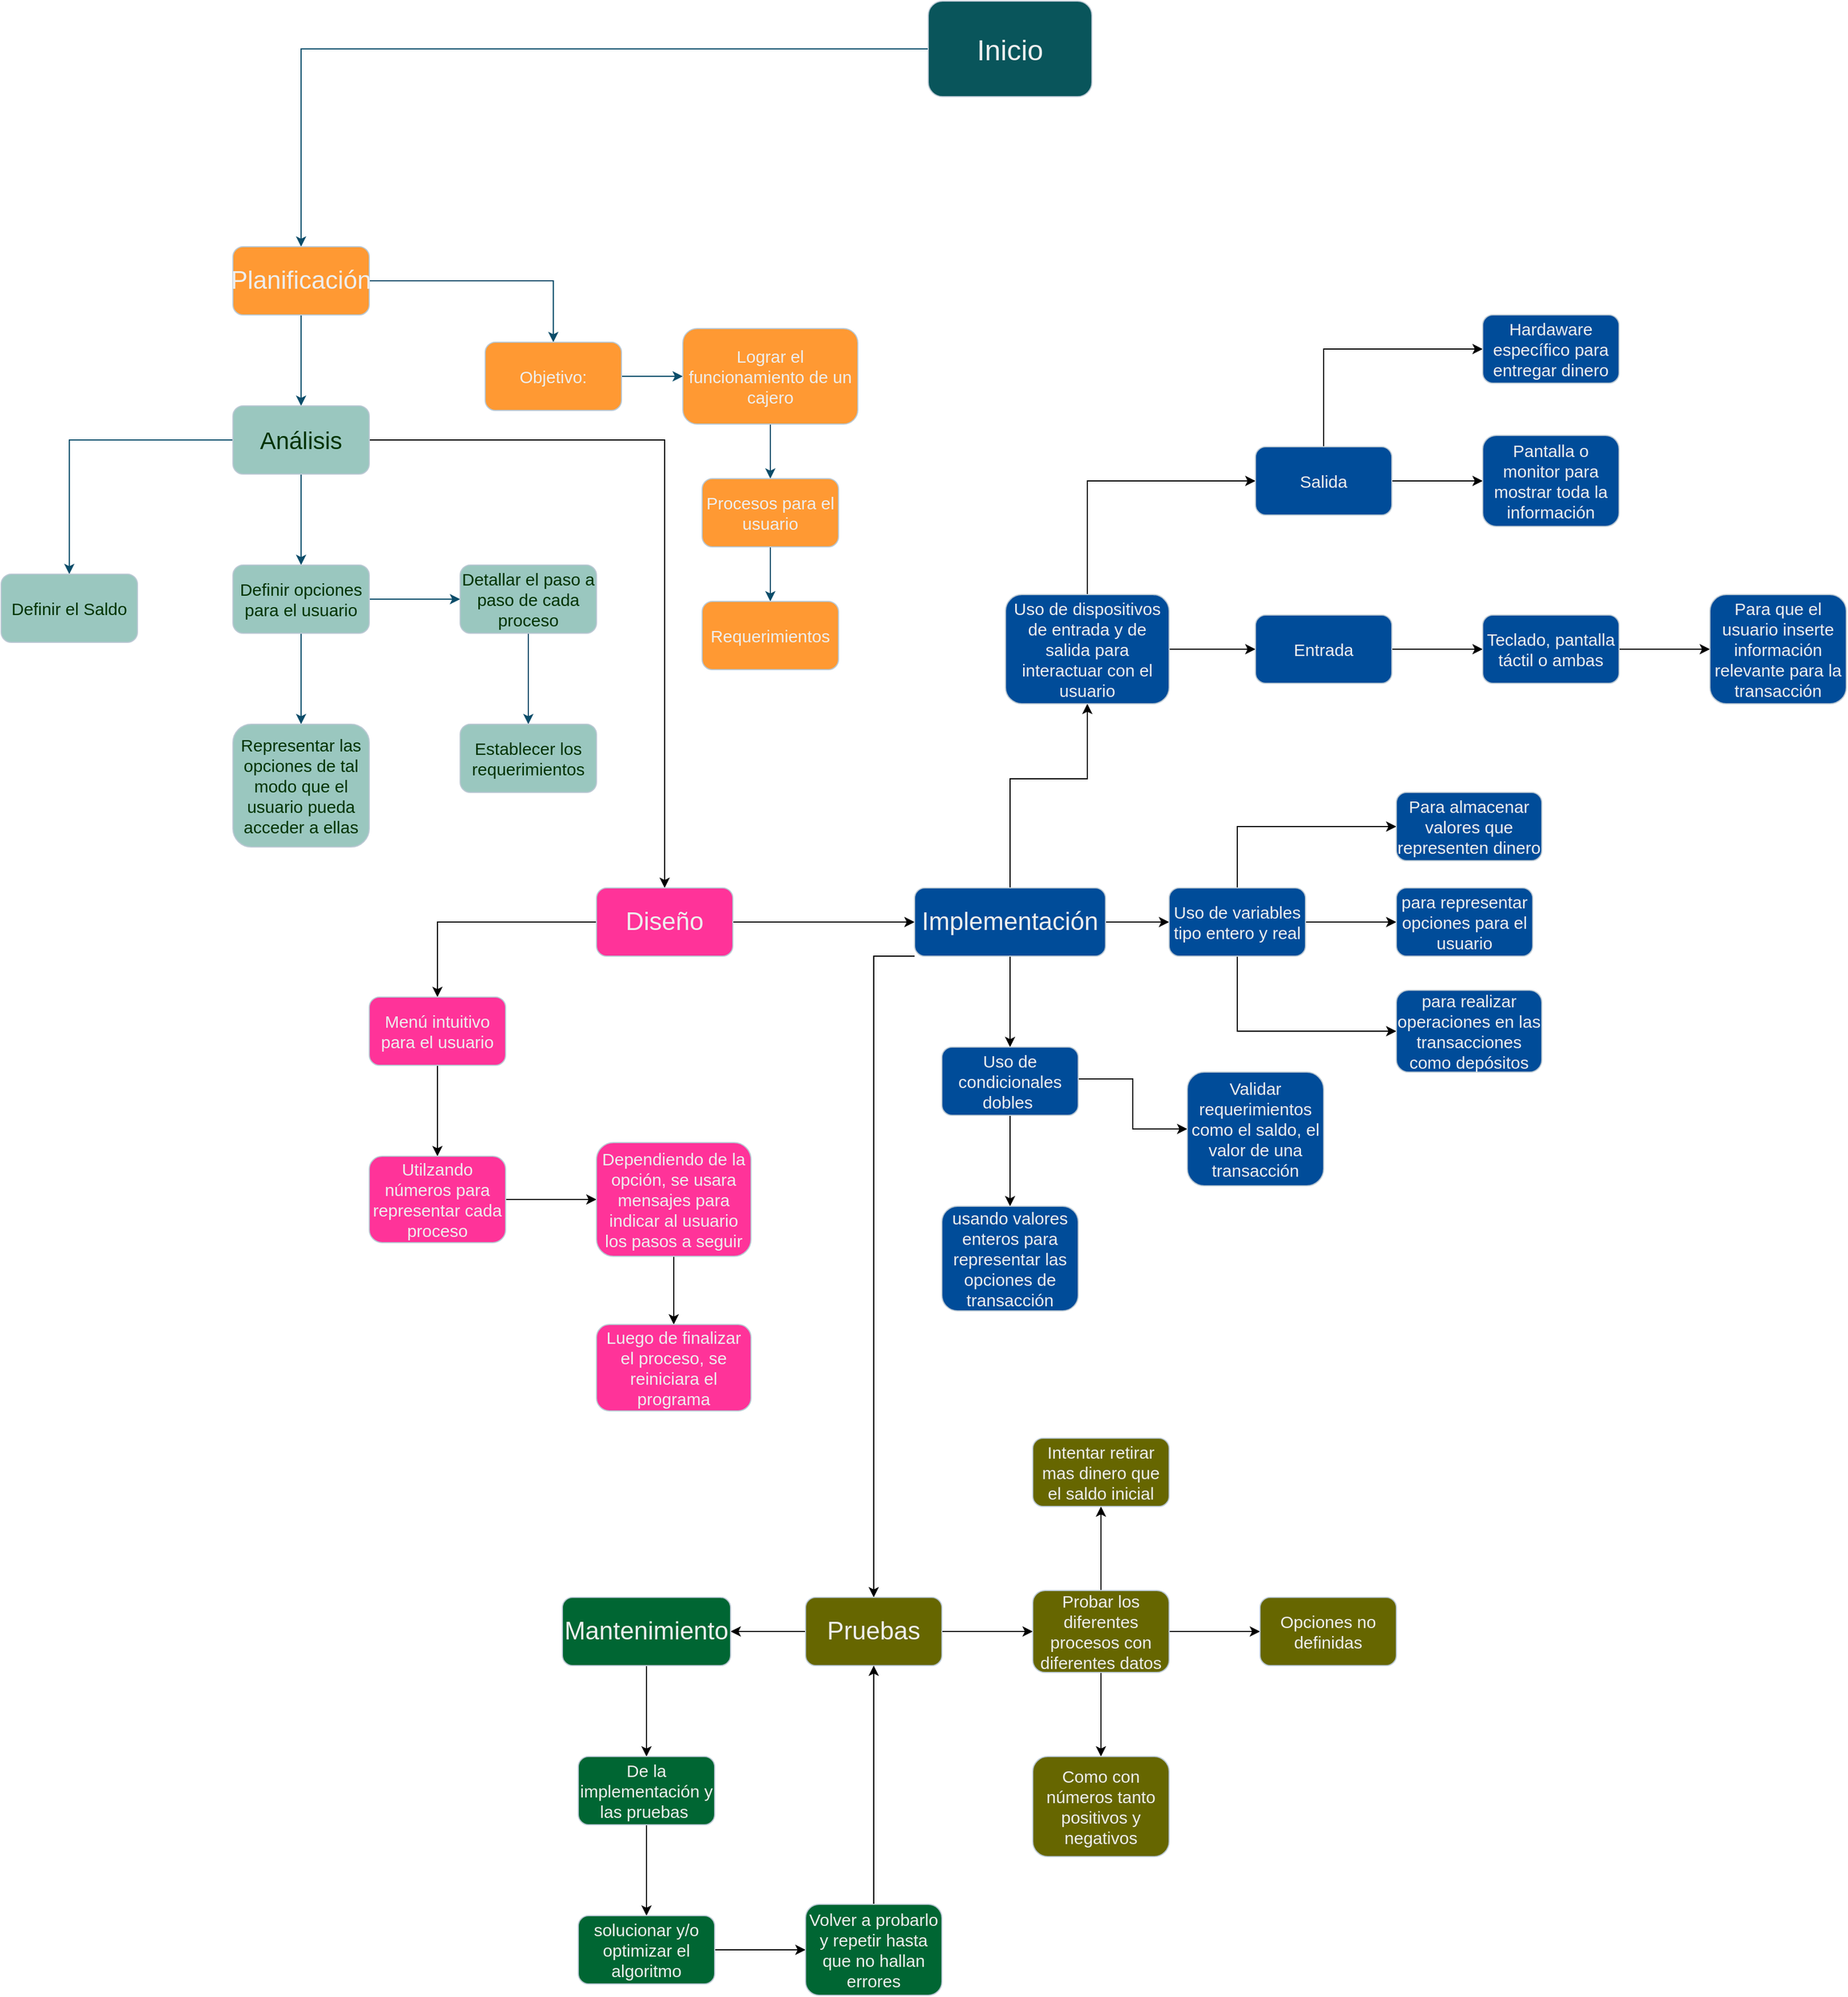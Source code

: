 <mxfile version="24.7.6">
  <diagram name="Página-1" id="-9gPHK4pk9C6uMI3nqBh">
    <mxGraphModel grid="1" page="1" gridSize="12" guides="1" tooltips="1" connect="1" arrows="1" fold="1" pageScale="1" pageWidth="827" pageHeight="1169" math="0" shadow="0">
      <root>
        <mxCell id="0" />
        <mxCell id="1" parent="0" />
        <mxCell id="EJDuyRKXHmOHzXWIgw70-3" value="" style="edgeStyle=orthogonalEdgeStyle;rounded=0;orthogonalLoop=1;jettySize=auto;html=1;strokeColor=#0B4D6A;fontSize=15;" edge="1" parent="1" source="EJDuyRKXHmOHzXWIgw70-1" target="EJDuyRKXHmOHzXWIgw70-2">
          <mxGeometry relative="1" as="geometry" />
        </mxCell>
        <mxCell id="EJDuyRKXHmOHzXWIgw70-1" value="&lt;font style=&quot;font-size: 25px;&quot;&gt;Inicio&lt;/font&gt;" style="rounded=1;whiteSpace=wrap;html=1;labelBackgroundColor=none;fillColor=#09555B;strokeColor=#BAC8D3;fontColor=#EEEEEE;fontSize=15;" vertex="1" parent="1">
          <mxGeometry x="804" y="132" width="144" height="84" as="geometry" />
        </mxCell>
        <mxCell id="EJDuyRKXHmOHzXWIgw70-5" value="" style="edgeStyle=orthogonalEdgeStyle;rounded=0;orthogonalLoop=1;jettySize=auto;html=1;strokeColor=#0B4D6A;fontSize=15;" edge="1" parent="1" source="EJDuyRKXHmOHzXWIgw70-2" target="EJDuyRKXHmOHzXWIgw70-4">
          <mxGeometry relative="1" as="geometry" />
        </mxCell>
        <mxCell id="EJDuyRKXHmOHzXWIgw70-13" value="" style="edgeStyle=orthogonalEdgeStyle;rounded=0;orthogonalLoop=1;jettySize=auto;html=1;strokeColor=#0B4D6A;fontSize=15;" edge="1" parent="1" source="EJDuyRKXHmOHzXWIgw70-2" target="EJDuyRKXHmOHzXWIgw70-12">
          <mxGeometry relative="1" as="geometry" />
        </mxCell>
        <mxCell id="EJDuyRKXHmOHzXWIgw70-2" value="&lt;font style=&quot;font-size: 22px;&quot;&gt;Planificación&lt;/font&gt;" style="rounded=1;whiteSpace=wrap;html=1;labelBackgroundColor=none;fillColor=#FF9933;strokeColor=#BAC8D3;fontColor=#EEEEEE;fontSize=22;" vertex="1" parent="1">
          <mxGeometry x="192" y="348" width="120" height="60" as="geometry" />
        </mxCell>
        <mxCell id="EJDuyRKXHmOHzXWIgw70-7" value="" style="edgeStyle=orthogonalEdgeStyle;rounded=0;orthogonalLoop=1;jettySize=auto;html=1;strokeColor=#0B4D6A;fontSize=15;" edge="1" parent="1" source="EJDuyRKXHmOHzXWIgw70-4" target="EJDuyRKXHmOHzXWIgw70-6">
          <mxGeometry relative="1" as="geometry" />
        </mxCell>
        <mxCell id="EJDuyRKXHmOHzXWIgw70-4" value="&lt;font style=&quot;font-size: 15px;&quot;&gt;Objetivo:&lt;/font&gt;" style="rounded=1;whiteSpace=wrap;html=1;labelBackgroundColor=none;fillColor=#FF9933;strokeColor=#BAC8D3;fontColor=#EEEEEE;fontSize=15;" vertex="1" parent="1">
          <mxGeometry x="414" y="432" width="120" height="60" as="geometry" />
        </mxCell>
        <mxCell id="EJDuyRKXHmOHzXWIgw70-9" value="" style="edgeStyle=orthogonalEdgeStyle;rounded=0;orthogonalLoop=1;jettySize=auto;html=1;strokeColor=#0B4D6A;fontSize=15;" edge="1" parent="1" source="EJDuyRKXHmOHzXWIgw70-6" target="EJDuyRKXHmOHzXWIgw70-8">
          <mxGeometry relative="1" as="geometry" />
        </mxCell>
        <mxCell id="EJDuyRKXHmOHzXWIgw70-6" value="&lt;font style=&quot;font-size: 15px;&quot;&gt;Lograr el funcionamiento de un cajero&lt;/font&gt;" style="rounded=1;whiteSpace=wrap;html=1;labelBackgroundColor=none;fillColor=#FF9933;strokeColor=#BAC8D3;fontColor=#EEEEEE;fontSize=15;" vertex="1" parent="1">
          <mxGeometry x="588" y="420" width="154" height="84" as="geometry" />
        </mxCell>
        <mxCell id="EJDuyRKXHmOHzXWIgw70-11" value="" style="edgeStyle=orthogonalEdgeStyle;rounded=0;orthogonalLoop=1;jettySize=auto;html=1;strokeColor=#0B4D6A;fontSize=15;" edge="1" parent="1" source="EJDuyRKXHmOHzXWIgw70-8" target="EJDuyRKXHmOHzXWIgw70-10">
          <mxGeometry relative="1" as="geometry" />
        </mxCell>
        <mxCell id="EJDuyRKXHmOHzXWIgw70-8" value="Procesos para el usuario" style="whiteSpace=wrap;html=1;fillColor=#FF9933;strokeColor=#BAC8D3;fontColor=#EEEEEE;rounded=1;labelBackgroundColor=none;fontSize=15;" vertex="1" parent="1">
          <mxGeometry x="605" y="552" width="120" height="60" as="geometry" />
        </mxCell>
        <mxCell id="EJDuyRKXHmOHzXWIgw70-10" value="Requerimientos" style="whiteSpace=wrap;html=1;fillColor=#FF9933;strokeColor=#BAC8D3;fontColor=#EEEEEE;rounded=1;labelBackgroundColor=none;fontSize=15;" vertex="1" parent="1">
          <mxGeometry x="605" y="660" width="120" height="60" as="geometry" />
        </mxCell>
        <mxCell id="EJDuyRKXHmOHzXWIgw70-16" value="" style="edgeStyle=orthogonalEdgeStyle;rounded=0;orthogonalLoop=1;jettySize=auto;html=1;strokeColor=#0B4D6A;fontSize=15;" edge="1" parent="1" source="EJDuyRKXHmOHzXWIgw70-12" target="EJDuyRKXHmOHzXWIgw70-15">
          <mxGeometry relative="1" as="geometry" />
        </mxCell>
        <mxCell id="EJDuyRKXHmOHzXWIgw70-18" value="" style="edgeStyle=orthogonalEdgeStyle;rounded=0;orthogonalLoop=1;jettySize=auto;html=1;strokeColor=#0B4D6A;fontSize=15;" edge="1" parent="1" source="EJDuyRKXHmOHzXWIgw70-12" target="EJDuyRKXHmOHzXWIgw70-17">
          <mxGeometry relative="1" as="geometry" />
        </mxCell>
        <mxCell id="EJDuyRKXHmOHzXWIgw70-29" style="edgeStyle=orthogonalEdgeStyle;rounded=0;orthogonalLoop=1;jettySize=auto;html=1;entryX=0.5;entryY=0;entryDx=0;entryDy=0;fontSize=15;" edge="1" parent="1" source="EJDuyRKXHmOHzXWIgw70-12" target="EJDuyRKXHmOHzXWIgw70-30">
          <mxGeometry relative="1" as="geometry">
            <mxPoint x="540" y="852" as="targetPoint" />
          </mxGeometry>
        </mxCell>
        <mxCell id="EJDuyRKXHmOHzXWIgw70-12" value="&lt;font style=&quot;font-size: 21px;&quot;&gt;Análisis&lt;/font&gt;" style="rounded=1;whiteSpace=wrap;html=1;labelBackgroundColor=none;fillColor=#9AC7BF;strokeColor=#BAC8D3;fontColor=#003300;fontSize=21;" vertex="1" parent="1">
          <mxGeometry x="192" y="488" width="120" height="60" as="geometry" />
        </mxCell>
        <mxCell id="EJDuyRKXHmOHzXWIgw70-15" value="Definir el Saldo" style="rounded=1;whiteSpace=wrap;html=1;labelBackgroundColor=none;fillColor=#9AC7BF;strokeColor=#BAC8D3;fontColor=#003300;fontSize=15;" vertex="1" parent="1">
          <mxGeometry x="-12" y="636" width="120" height="60" as="geometry" />
        </mxCell>
        <mxCell id="EJDuyRKXHmOHzXWIgw70-20" value="" style="edgeStyle=orthogonalEdgeStyle;rounded=0;orthogonalLoop=1;jettySize=auto;html=1;strokeColor=#0B4D6A;fontSize=15;" edge="1" parent="1" source="EJDuyRKXHmOHzXWIgw70-17" target="EJDuyRKXHmOHzXWIgw70-19">
          <mxGeometry relative="1" as="geometry" />
        </mxCell>
        <mxCell id="EJDuyRKXHmOHzXWIgw70-22" value="" style="edgeStyle=orthogonalEdgeStyle;rounded=0;orthogonalLoop=1;jettySize=auto;html=1;strokeColor=#0B4D6A;fontSize=15;" edge="1" parent="1" source="EJDuyRKXHmOHzXWIgw70-17" target="EJDuyRKXHmOHzXWIgw70-21">
          <mxGeometry relative="1" as="geometry" />
        </mxCell>
        <mxCell id="EJDuyRKXHmOHzXWIgw70-17" value="Definir opciones para el usuario" style="rounded=1;whiteSpace=wrap;html=1;labelBackgroundColor=none;fillColor=#9AC7BF;strokeColor=#BAC8D3;fontColor=#003300;fontSize=15;" vertex="1" parent="1">
          <mxGeometry x="192" y="628" width="120" height="60" as="geometry" />
        </mxCell>
        <mxCell id="EJDuyRKXHmOHzXWIgw70-19" value="Representar las opciones de tal modo que el usuario pueda acceder a ellas" style="rounded=1;whiteSpace=wrap;html=1;labelBackgroundColor=none;fillColor=#9AC7BF;strokeColor=#BAC8D3;fontColor=#003300;fontSize=15;" vertex="1" parent="1">
          <mxGeometry x="192" y="768" width="120" height="108" as="geometry" />
        </mxCell>
        <mxCell id="EJDuyRKXHmOHzXWIgw70-24" value="" style="edgeStyle=orthogonalEdgeStyle;rounded=0;orthogonalLoop=1;jettySize=auto;html=1;strokeColor=#0B4D6A;fontSize=15;" edge="1" parent="1" source="EJDuyRKXHmOHzXWIgw70-21" target="EJDuyRKXHmOHzXWIgw70-23">
          <mxGeometry relative="1" as="geometry" />
        </mxCell>
        <mxCell id="EJDuyRKXHmOHzXWIgw70-21" value="Detallar el paso a paso de cada proceso" style="rounded=1;whiteSpace=wrap;html=1;labelBackgroundColor=none;fillColor=#9AC7BF;strokeColor=#BAC8D3;fontColor=#003300;fontSize=15;" vertex="1" parent="1">
          <mxGeometry x="392" y="628" width="120" height="60" as="geometry" />
        </mxCell>
        <mxCell id="EJDuyRKXHmOHzXWIgw70-23" value="Establecer los requerimientos" style="rounded=1;whiteSpace=wrap;html=1;labelBackgroundColor=none;fillColor=#9AC7BF;strokeColor=#BAC8D3;fontColor=#003300;fontSize=15;" vertex="1" parent="1">
          <mxGeometry x="392" y="768" width="120" height="60" as="geometry" />
        </mxCell>
        <mxCell id="EJDuyRKXHmOHzXWIgw70-34" value="" style="edgeStyle=orthogonalEdgeStyle;rounded=0;orthogonalLoop=1;jettySize=auto;html=1;fontSize=15;" edge="1" parent="1" source="EJDuyRKXHmOHzXWIgw70-30" target="EJDuyRKXHmOHzXWIgw70-33">
          <mxGeometry relative="1" as="geometry" />
        </mxCell>
        <mxCell id="EJDuyRKXHmOHzXWIgw70-42" value="" style="edgeStyle=orthogonalEdgeStyle;rounded=0;orthogonalLoop=1;jettySize=auto;html=1;fontSize=15;" edge="1" parent="1" source="EJDuyRKXHmOHzXWIgw70-30" target="EJDuyRKXHmOHzXWIgw70-41">
          <mxGeometry relative="1" as="geometry" />
        </mxCell>
        <mxCell id="EJDuyRKXHmOHzXWIgw70-30" value="&lt;font style=&quot;font-size: 22px;&quot;&gt;Diseño&lt;/font&gt;" style="rounded=1;whiteSpace=wrap;html=1;labelBackgroundColor=none;fillColor=#FF3399;strokeColor=#BAC8D3;fontColor=#EEEEEE;fontSize=22;" vertex="1" parent="1">
          <mxGeometry x="512" y="912" width="120" height="60" as="geometry" />
        </mxCell>
        <mxCell id="EJDuyRKXHmOHzXWIgw70-36" value="" style="edgeStyle=orthogonalEdgeStyle;rounded=0;orthogonalLoop=1;jettySize=auto;html=1;fontSize=15;" edge="1" parent="1" source="EJDuyRKXHmOHzXWIgw70-33" target="EJDuyRKXHmOHzXWIgw70-35">
          <mxGeometry relative="1" as="geometry" />
        </mxCell>
        <mxCell id="EJDuyRKXHmOHzXWIgw70-33" value="Menú intuitivo para el usuario" style="rounded=1;whiteSpace=wrap;html=1;labelBackgroundColor=none;fillColor=#FF3399;strokeColor=#BAC8D3;fontColor=#EEEEEE;fontSize=15;" vertex="1" parent="1">
          <mxGeometry x="312" y="1008" width="120" height="60" as="geometry" />
        </mxCell>
        <mxCell id="EJDuyRKXHmOHzXWIgw70-38" value="" style="edgeStyle=orthogonalEdgeStyle;rounded=0;orthogonalLoop=1;jettySize=auto;html=1;fontSize=15;" edge="1" parent="1" source="EJDuyRKXHmOHzXWIgw70-35" target="EJDuyRKXHmOHzXWIgw70-37">
          <mxGeometry relative="1" as="geometry" />
        </mxCell>
        <mxCell id="EJDuyRKXHmOHzXWIgw70-35" value="Utilzando números para representar cada proceso" style="rounded=1;whiteSpace=wrap;html=1;labelBackgroundColor=none;fillColor=#FF3399;strokeColor=#BAC8D3;fontColor=#EEEEEE;fontSize=15;" vertex="1" parent="1">
          <mxGeometry x="312" y="1148" width="120" height="76" as="geometry" />
        </mxCell>
        <mxCell id="EJDuyRKXHmOHzXWIgw70-40" value="" style="edgeStyle=orthogonalEdgeStyle;rounded=0;orthogonalLoop=1;jettySize=auto;html=1;fontSize=15;" edge="1" parent="1" source="EJDuyRKXHmOHzXWIgw70-37" target="EJDuyRKXHmOHzXWIgw70-39">
          <mxGeometry relative="1" as="geometry" />
        </mxCell>
        <mxCell id="EJDuyRKXHmOHzXWIgw70-37" value="Dependiendo de la opción, se usara mensajes para indicar al usuario los pasos a seguir" style="rounded=1;whiteSpace=wrap;html=1;labelBackgroundColor=none;fillColor=#FF3399;strokeColor=#BAC8D3;fontColor=#EEEEEE;fontSize=15;" vertex="1" parent="1">
          <mxGeometry x="512" y="1136" width="136" height="100" as="geometry" />
        </mxCell>
        <mxCell id="EJDuyRKXHmOHzXWIgw70-39" value="Luego de finalizar el proceso, se reiniciara el programa" style="rounded=1;whiteSpace=wrap;html=1;labelBackgroundColor=none;fillColor=#FF3399;strokeColor=#BAC8D3;fontColor=#EEEEEE;fontSize=15;" vertex="1" parent="1">
          <mxGeometry x="512" y="1296" width="136" height="76" as="geometry" />
        </mxCell>
        <mxCell id="EJDuyRKXHmOHzXWIgw70-44" value="" style="edgeStyle=orthogonalEdgeStyle;rounded=0;orthogonalLoop=1;jettySize=auto;html=1;fontSize=15;" edge="1" parent="1" source="EJDuyRKXHmOHzXWIgw70-41" target="EJDuyRKXHmOHzXWIgw70-43">
          <mxGeometry relative="1" as="geometry" />
        </mxCell>
        <mxCell id="EJDuyRKXHmOHzXWIgw70-50" value="" style="edgeStyle=orthogonalEdgeStyle;rounded=0;orthogonalLoop=1;jettySize=auto;html=1;fontSize=15;" edge="1" parent="1" source="EJDuyRKXHmOHzXWIgw70-41" target="EJDuyRKXHmOHzXWIgw70-49">
          <mxGeometry relative="1" as="geometry" />
        </mxCell>
        <mxCell id="EJDuyRKXHmOHzXWIgw70-60" value="" style="edgeStyle=orthogonalEdgeStyle;rounded=0;orthogonalLoop=1;jettySize=auto;html=1;entryX=0.5;entryY=1;entryDx=0;entryDy=0;fontSize=15;" edge="1" parent="1" source="EJDuyRKXHmOHzXWIgw70-41" target="EJDuyRKXHmOHzXWIgw70-59">
          <mxGeometry relative="1" as="geometry">
            <mxPoint x="1020" y="792" as="targetPoint" />
            <Array as="points">
              <mxPoint x="876" y="816" />
              <mxPoint x="944" y="816" />
            </Array>
          </mxGeometry>
        </mxCell>
        <mxCell id="EJDuyRKXHmOHzXWIgw70-74" style="edgeStyle=orthogonalEdgeStyle;rounded=0;orthogonalLoop=1;jettySize=auto;html=1;exitX=0;exitY=1;exitDx=0;exitDy=0;entryX=0.5;entryY=0;entryDx=0;entryDy=0;fontSize=15;" edge="1" parent="1" source="EJDuyRKXHmOHzXWIgw70-41" target="EJDuyRKXHmOHzXWIgw70-75">
          <mxGeometry relative="1" as="geometry">
            <mxPoint x="756" y="1524" as="targetPoint" />
            <Array as="points">
              <mxPoint x="756" y="972" />
            </Array>
          </mxGeometry>
        </mxCell>
        <mxCell id="EJDuyRKXHmOHzXWIgw70-41" value="&lt;font style=&quot;font-size: 22px;&quot;&gt;Implementación&lt;/font&gt;" style="rounded=1;whiteSpace=wrap;html=1;labelBackgroundColor=none;fillColor=#004C99;strokeColor=#BAC8D3;fontColor=#EEEEEE;fontSize=22;" vertex="1" parent="1">
          <mxGeometry x="792" y="912" width="168" height="60" as="geometry" />
        </mxCell>
        <mxCell id="EJDuyRKXHmOHzXWIgw70-46" value="" style="edgeStyle=orthogonalEdgeStyle;rounded=0;orthogonalLoop=1;jettySize=auto;html=1;fontSize=15;" edge="1" parent="1" source="EJDuyRKXHmOHzXWIgw70-43" target="EJDuyRKXHmOHzXWIgw70-45">
          <mxGeometry relative="1" as="geometry" />
        </mxCell>
        <mxCell id="EJDuyRKXHmOHzXWIgw70-48" value="" style="edgeStyle=orthogonalEdgeStyle;rounded=0;orthogonalLoop=1;jettySize=auto;html=1;fontSize=15;" edge="1" parent="1" source="EJDuyRKXHmOHzXWIgw70-43" target="EJDuyRKXHmOHzXWIgw70-47">
          <mxGeometry relative="1" as="geometry">
            <Array as="points">
              <mxPoint x="984" y="1080" />
              <mxPoint x="984" y="1124" />
            </Array>
          </mxGeometry>
        </mxCell>
        <mxCell id="EJDuyRKXHmOHzXWIgw70-43" value="Uso de condicionales dobles&amp;nbsp;" style="whiteSpace=wrap;html=1;fillColor=#004C99;strokeColor=#BAC8D3;fontColor=#EEEEEE;rounded=1;labelBackgroundColor=none;fontSize=15;" vertex="1" parent="1">
          <mxGeometry x="816" y="1052" width="120" height="60" as="geometry" />
        </mxCell>
        <mxCell id="EJDuyRKXHmOHzXWIgw70-45" value="usando valores enteros para representar las opciones de transacción" style="whiteSpace=wrap;html=1;fillColor=#004C99;strokeColor=#BAC8D3;fontColor=#EEEEEE;rounded=1;labelBackgroundColor=none;fontSize=15;" vertex="1" parent="1">
          <mxGeometry x="816" y="1192" width="120" height="92" as="geometry" />
        </mxCell>
        <mxCell id="EJDuyRKXHmOHzXWIgw70-47" value="Validar requerimientos como el saldo, el valor de una transacción" style="whiteSpace=wrap;html=1;fillColor=#004C99;strokeColor=#BAC8D3;fontColor=#EEEEEE;rounded=1;labelBackgroundColor=none;fontSize=15;" vertex="1" parent="1">
          <mxGeometry x="1032" y="1074" width="120" height="100" as="geometry" />
        </mxCell>
        <mxCell id="EJDuyRKXHmOHzXWIgw70-52" value="" style="edgeStyle=orthogonalEdgeStyle;rounded=0;orthogonalLoop=1;jettySize=auto;html=1;fontSize=15;" edge="1" parent="1" source="EJDuyRKXHmOHzXWIgw70-49" target="EJDuyRKXHmOHzXWIgw70-51">
          <mxGeometry relative="1" as="geometry" />
        </mxCell>
        <mxCell id="EJDuyRKXHmOHzXWIgw70-54" value="" style="edgeStyle=orthogonalEdgeStyle;rounded=0;orthogonalLoop=1;jettySize=auto;html=1;entryX=0;entryY=0.5;entryDx=0;entryDy=0;fontSize=15;" edge="1" parent="1" source="EJDuyRKXHmOHzXWIgw70-49" target="EJDuyRKXHmOHzXWIgw70-53">
          <mxGeometry relative="1" as="geometry">
            <Array as="points">
              <mxPoint x="1076" y="858" />
            </Array>
          </mxGeometry>
        </mxCell>
        <mxCell id="EJDuyRKXHmOHzXWIgw70-58" style="edgeStyle=orthogonalEdgeStyle;rounded=0;orthogonalLoop=1;jettySize=auto;html=1;entryX=0;entryY=0.5;entryDx=0;entryDy=0;fontSize=15;" edge="1" parent="1" source="EJDuyRKXHmOHzXWIgw70-49" target="EJDuyRKXHmOHzXWIgw70-57">
          <mxGeometry relative="1" as="geometry">
            <Array as="points">
              <mxPoint x="1076" y="1038" />
            </Array>
          </mxGeometry>
        </mxCell>
        <mxCell id="EJDuyRKXHmOHzXWIgw70-49" value="Uso de variables tipo entero y real" style="whiteSpace=wrap;html=1;fillColor=#004C99;strokeColor=#BAC8D3;fontColor=#EEEEEE;rounded=1;labelBackgroundColor=none;fontSize=15;" vertex="1" parent="1">
          <mxGeometry x="1016" y="912" width="120" height="60" as="geometry" />
        </mxCell>
        <mxCell id="EJDuyRKXHmOHzXWIgw70-51" value="para representar opciones para el usuario" style="whiteSpace=wrap;html=1;fillColor=#004C99;strokeColor=#BAC8D3;fontColor=#EEEEEE;rounded=1;labelBackgroundColor=none;fontSize=15;" vertex="1" parent="1">
          <mxGeometry x="1216" y="912" width="120" height="60" as="geometry" />
        </mxCell>
        <mxCell id="EJDuyRKXHmOHzXWIgw70-53" value="Para almacenar valores que representen dinero" style="whiteSpace=wrap;html=1;fillColor=#004C99;strokeColor=#BAC8D3;fontColor=#EEEEEE;rounded=1;labelBackgroundColor=none;fontSize=15;" vertex="1" parent="1">
          <mxGeometry x="1216" y="828" width="128" height="60" as="geometry" />
        </mxCell>
        <mxCell id="EJDuyRKXHmOHzXWIgw70-57" value="para realizar operaciones en las transacciones como depósitos" style="whiteSpace=wrap;html=1;fillColor=#004C99;strokeColor=#BAC8D3;fontColor=#EEEEEE;rounded=1;labelBackgroundColor=none;fontSize=15;" vertex="1" parent="1">
          <mxGeometry x="1216" y="1002" width="128" height="72" as="geometry" />
        </mxCell>
        <mxCell id="EJDuyRKXHmOHzXWIgw70-63" style="edgeStyle=orthogonalEdgeStyle;rounded=0;orthogonalLoop=1;jettySize=auto;html=1;entryX=0;entryY=0.5;entryDx=0;entryDy=0;fontSize=15;" edge="1" parent="1" source="EJDuyRKXHmOHzXWIgw70-59" target="EJDuyRKXHmOHzXWIgw70-61">
          <mxGeometry relative="1" as="geometry">
            <Array as="points">
              <mxPoint x="944" y="554" />
            </Array>
          </mxGeometry>
        </mxCell>
        <mxCell id="EJDuyRKXHmOHzXWIgw70-65" value="" style="edgeStyle=orthogonalEdgeStyle;rounded=0;orthogonalLoop=1;jettySize=auto;html=1;fontSize=15;" edge="1" parent="1" source="EJDuyRKXHmOHzXWIgw70-59" target="EJDuyRKXHmOHzXWIgw70-64">
          <mxGeometry relative="1" as="geometry" />
        </mxCell>
        <mxCell id="EJDuyRKXHmOHzXWIgw70-59" value="Uso de dispositivos de entrada y de salida para interactuar con el usuario" style="whiteSpace=wrap;html=1;fillColor=#004C99;strokeColor=#BAC8D3;fontColor=#EEEEEE;rounded=1;labelBackgroundColor=none;fontSize=15;" vertex="1" parent="1">
          <mxGeometry x="872" y="654" width="144" height="96" as="geometry" />
        </mxCell>
        <mxCell id="EJDuyRKXHmOHzXWIgw70-67" value="" style="edgeStyle=orthogonalEdgeStyle;rounded=0;orthogonalLoop=1;jettySize=auto;html=1;fontSize=15;" edge="1" parent="1" source="EJDuyRKXHmOHzXWIgw70-61" target="EJDuyRKXHmOHzXWIgw70-66">
          <mxGeometry relative="1" as="geometry" />
        </mxCell>
        <mxCell id="EJDuyRKXHmOHzXWIgw70-68" style="edgeStyle=orthogonalEdgeStyle;rounded=0;orthogonalLoop=1;jettySize=auto;html=1;entryX=0;entryY=0.5;entryDx=0;entryDy=0;fontSize=15;" edge="1" parent="1" source="EJDuyRKXHmOHzXWIgw70-61" target="EJDuyRKXHmOHzXWIgw70-69">
          <mxGeometry relative="1" as="geometry">
            <mxPoint x="1188" y="468" as="targetPoint" />
            <Array as="points">
              <mxPoint x="1152" y="438" />
            </Array>
          </mxGeometry>
        </mxCell>
        <mxCell id="EJDuyRKXHmOHzXWIgw70-61" value="Salida" style="whiteSpace=wrap;html=1;fillColor=#004C99;strokeColor=#BAC8D3;fontColor=#EEEEEE;rounded=1;labelBackgroundColor=none;fontSize=15;" vertex="1" parent="1">
          <mxGeometry x="1092" y="524" width="120" height="60" as="geometry" />
        </mxCell>
        <mxCell id="EJDuyRKXHmOHzXWIgw70-71" value="" style="edgeStyle=orthogonalEdgeStyle;rounded=0;orthogonalLoop=1;jettySize=auto;html=1;fontSize=15;" edge="1" parent="1" source="EJDuyRKXHmOHzXWIgw70-64" target="EJDuyRKXHmOHzXWIgw70-70">
          <mxGeometry relative="1" as="geometry" />
        </mxCell>
        <mxCell id="EJDuyRKXHmOHzXWIgw70-64" value="Entrada" style="whiteSpace=wrap;html=1;fillColor=#004C99;strokeColor=#BAC8D3;fontColor=#EEEEEE;rounded=1;labelBackgroundColor=none;fontSize=15;" vertex="1" parent="1">
          <mxGeometry x="1092" y="672" width="120" height="60" as="geometry" />
        </mxCell>
        <mxCell id="EJDuyRKXHmOHzXWIgw70-66" value="Pantalla o monitor para mostrar toda la información" style="whiteSpace=wrap;html=1;fillColor=#004C99;strokeColor=#BAC8D3;fontColor=#EEEEEE;rounded=1;labelBackgroundColor=none;fontSize=15;" vertex="1" parent="1">
          <mxGeometry x="1292" y="514" width="120" height="80" as="geometry" />
        </mxCell>
        <mxCell id="EJDuyRKXHmOHzXWIgw70-69" value="Hardaware específico para entregar dinero" style="whiteSpace=wrap;html=1;fillColor=#004C99;strokeColor=#BAC8D3;fontColor=#EEEEEE;rounded=1;labelBackgroundColor=none;fontSize=15;" vertex="1" parent="1">
          <mxGeometry x="1292" y="408" width="120" height="60" as="geometry" />
        </mxCell>
        <mxCell id="EJDuyRKXHmOHzXWIgw70-73" value="" style="edgeStyle=orthogonalEdgeStyle;rounded=0;orthogonalLoop=1;jettySize=auto;html=1;fontSize=15;" edge="1" parent="1" source="EJDuyRKXHmOHzXWIgw70-70" target="EJDuyRKXHmOHzXWIgw70-72">
          <mxGeometry relative="1" as="geometry" />
        </mxCell>
        <mxCell id="EJDuyRKXHmOHzXWIgw70-70" value="Teclado, pantalla táctil o ambas" style="whiteSpace=wrap;html=1;fillColor=#004C99;strokeColor=#BAC8D3;fontColor=#EEEEEE;rounded=1;labelBackgroundColor=none;fontSize=15;" vertex="1" parent="1">
          <mxGeometry x="1292" y="672" width="120" height="60" as="geometry" />
        </mxCell>
        <mxCell id="EJDuyRKXHmOHzXWIgw70-72" value="Para que el usuario inserte información relevante para la transacción" style="whiteSpace=wrap;html=1;fillColor=#004C99;strokeColor=#BAC8D3;fontColor=#EEEEEE;rounded=1;labelBackgroundColor=none;fontSize=15;" vertex="1" parent="1">
          <mxGeometry x="1492" y="654" width="120" height="96" as="geometry" />
        </mxCell>
        <mxCell id="EJDuyRKXHmOHzXWIgw70-77" value="" style="edgeStyle=orthogonalEdgeStyle;rounded=0;orthogonalLoop=1;jettySize=auto;html=1;fontSize=15;" edge="1" parent="1" source="EJDuyRKXHmOHzXWIgw70-75" target="EJDuyRKXHmOHzXWIgw70-76">
          <mxGeometry relative="1" as="geometry" />
        </mxCell>
        <mxCell id="EJDuyRKXHmOHzXWIgw70-85" value="" style="edgeStyle=orthogonalEdgeStyle;rounded=0;orthogonalLoop=1;jettySize=auto;html=1;fontSize=15;" edge="1" parent="1" source="EJDuyRKXHmOHzXWIgw70-75" target="EJDuyRKXHmOHzXWIgw70-84">
          <mxGeometry relative="1" as="geometry" />
        </mxCell>
        <mxCell id="EJDuyRKXHmOHzXWIgw70-75" value="&lt;font style=&quot;font-size: 22px;&quot;&gt;Pruebas&lt;/font&gt;" style="rounded=1;whiteSpace=wrap;html=1;labelBackgroundColor=none;fillColor=#666600;strokeColor=#BAC8D3;fontColor=#EEEEEE;fontSize=22;" vertex="1" parent="1">
          <mxGeometry x="696" y="1536" width="120" height="60" as="geometry" />
        </mxCell>
        <mxCell id="EJDuyRKXHmOHzXWIgw70-79" value="" style="edgeStyle=orthogonalEdgeStyle;rounded=0;orthogonalLoop=1;jettySize=auto;html=1;fontSize=15;" edge="1" parent="1" source="EJDuyRKXHmOHzXWIgw70-76" target="EJDuyRKXHmOHzXWIgw70-78">
          <mxGeometry relative="1" as="geometry" />
        </mxCell>
        <mxCell id="EJDuyRKXHmOHzXWIgw70-81" value="" style="edgeStyle=orthogonalEdgeStyle;rounded=0;orthogonalLoop=1;jettySize=auto;html=1;fontSize=15;" edge="1" parent="1" source="EJDuyRKXHmOHzXWIgw70-76" target="EJDuyRKXHmOHzXWIgw70-80">
          <mxGeometry relative="1" as="geometry" />
        </mxCell>
        <mxCell id="EJDuyRKXHmOHzXWIgw70-83" value="" style="edgeStyle=orthogonalEdgeStyle;rounded=0;orthogonalLoop=1;jettySize=auto;html=1;fontSize=15;" edge="1" parent="1" source="EJDuyRKXHmOHzXWIgw70-76" target="EJDuyRKXHmOHzXWIgw70-82">
          <mxGeometry relative="1" as="geometry" />
        </mxCell>
        <mxCell id="EJDuyRKXHmOHzXWIgw70-76" value="Probar los diferentes procesos con diferentes datos" style="whiteSpace=wrap;html=1;fillColor=#666600;strokeColor=#BAC8D3;fontColor=#EEEEEE;rounded=1;labelBackgroundColor=none;fontSize=15;" vertex="1" parent="1">
          <mxGeometry x="896" y="1530" width="120" height="72" as="geometry" />
        </mxCell>
        <mxCell id="EJDuyRKXHmOHzXWIgw70-78" value="Como con números tanto positivos y negativos" style="whiteSpace=wrap;html=1;fillColor=#666600;strokeColor=#BAC8D3;fontColor=#EEEEEE;rounded=1;labelBackgroundColor=none;fontSize=15;" vertex="1" parent="1">
          <mxGeometry x="896" y="1676" width="120" height="88" as="geometry" />
        </mxCell>
        <mxCell id="EJDuyRKXHmOHzXWIgw70-80" value="Opciones no definidas" style="whiteSpace=wrap;html=1;fillColor=#666600;strokeColor=#BAC8D3;fontColor=#EEEEEE;rounded=1;labelBackgroundColor=none;fontSize=15;" vertex="1" parent="1">
          <mxGeometry x="1096" y="1536" width="120" height="60" as="geometry" />
        </mxCell>
        <mxCell id="EJDuyRKXHmOHzXWIgw70-82" value="Intentar retirar mas dinero que el saldo inicial" style="whiteSpace=wrap;html=1;fillColor=#666600;strokeColor=#BAC8D3;fontColor=#EEEEEE;rounded=1;labelBackgroundColor=none;fontSize=15;" vertex="1" parent="1">
          <mxGeometry x="896" y="1396" width="120" height="60" as="geometry" />
        </mxCell>
        <mxCell id="EJDuyRKXHmOHzXWIgw70-87" value="" style="edgeStyle=orthogonalEdgeStyle;rounded=0;orthogonalLoop=1;jettySize=auto;html=1;fontSize=15;" edge="1" parent="1" source="EJDuyRKXHmOHzXWIgw70-84" target="EJDuyRKXHmOHzXWIgw70-86">
          <mxGeometry relative="1" as="geometry" />
        </mxCell>
        <mxCell id="EJDuyRKXHmOHzXWIgw70-84" value="&lt;font style=&quot;font-size: 22px;&quot;&gt;Mantenimiento&lt;/font&gt;" style="rounded=1;whiteSpace=wrap;html=1;labelBackgroundColor=none;fillColor=#006633;strokeColor=#BAC8D3;fontColor=#EEEEEE;fontSize=22;" vertex="1" parent="1">
          <mxGeometry x="482" y="1536" width="148" height="60" as="geometry" />
        </mxCell>
        <mxCell id="EJDuyRKXHmOHzXWIgw70-89" value="" style="edgeStyle=orthogonalEdgeStyle;rounded=0;orthogonalLoop=1;jettySize=auto;html=1;fontSize=15;" edge="1" parent="1" source="EJDuyRKXHmOHzXWIgw70-86" target="EJDuyRKXHmOHzXWIgw70-88">
          <mxGeometry relative="1" as="geometry" />
        </mxCell>
        <mxCell id="EJDuyRKXHmOHzXWIgw70-86" value="De la implementación y las pruebas&amp;nbsp;" style="whiteSpace=wrap;html=1;fillColor=#006633;strokeColor=#BAC8D3;fontColor=#EEEEEE;rounded=1;labelBackgroundColor=none;fontSize=15;" vertex="1" parent="1">
          <mxGeometry x="496" y="1676" width="120" height="60" as="geometry" />
        </mxCell>
        <mxCell id="EJDuyRKXHmOHzXWIgw70-91" value="" style="edgeStyle=orthogonalEdgeStyle;rounded=0;orthogonalLoop=1;jettySize=auto;html=1;fontSize=15;" edge="1" parent="1" source="EJDuyRKXHmOHzXWIgw70-88" target="EJDuyRKXHmOHzXWIgw70-90">
          <mxGeometry relative="1" as="geometry" />
        </mxCell>
        <mxCell id="EJDuyRKXHmOHzXWIgw70-88" value="solucionar y/o optimizar el algoritmo" style="whiteSpace=wrap;html=1;fillColor=#006633;strokeColor=#BAC8D3;fontColor=#EEEEEE;rounded=1;labelBackgroundColor=none;fontSize=15;" vertex="1" parent="1">
          <mxGeometry x="496" y="1816" width="120" height="60" as="geometry" />
        </mxCell>
        <mxCell id="EJDuyRKXHmOHzXWIgw70-92" style="edgeStyle=orthogonalEdgeStyle;rounded=0;orthogonalLoop=1;jettySize=auto;html=1;entryX=0.5;entryY=1;entryDx=0;entryDy=0;fontSize=15;" edge="1" parent="1" source="EJDuyRKXHmOHzXWIgw70-90" target="EJDuyRKXHmOHzXWIgw70-75">
          <mxGeometry relative="1" as="geometry" />
        </mxCell>
        <mxCell id="EJDuyRKXHmOHzXWIgw70-90" value="Volver a probarlo y repetir hasta que no hallan errores" style="whiteSpace=wrap;html=1;fillColor=#006633;strokeColor=#BAC8D3;fontColor=#EEEEEE;rounded=1;labelBackgroundColor=none;fontSize=15;" vertex="1" parent="1">
          <mxGeometry x="696" y="1806" width="120" height="80" as="geometry" />
        </mxCell>
      </root>
    </mxGraphModel>
  </diagram>
</mxfile>
